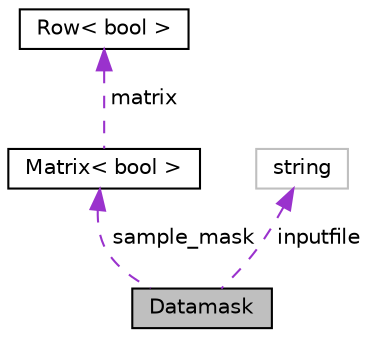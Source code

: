 digraph "Datamask"
{
  edge [fontname="Helvetica",fontsize="10",labelfontname="Helvetica",labelfontsize="10"];
  node [fontname="Helvetica",fontsize="10",shape=record];
  Node1 [label="Datamask",height=0.2,width=0.4,color="black", fillcolor="grey75", style="filled", fontcolor="black"];
  Node2 -> Node1 [dir="back",color="darkorchid3",fontsize="10",style="dashed",label=" sample_mask" ];
  Node2 [label="Matrix\< bool \>",height=0.2,width=0.4,color="black", fillcolor="white", style="filled",URL="$class_matrix.html"];
  Node3 -> Node2 [dir="back",color="darkorchid3",fontsize="10",style="dashed",label=" matrix" ];
  Node3 [label="Row\< bool \>",height=0.2,width=0.4,color="black", fillcolor="white", style="filled",URL="$class_row.html"];
  Node4 -> Node1 [dir="back",color="darkorchid3",fontsize="10",style="dashed",label=" inputfile" ];
  Node4 [label="string",height=0.2,width=0.4,color="grey75", fillcolor="white", style="filled"];
}
